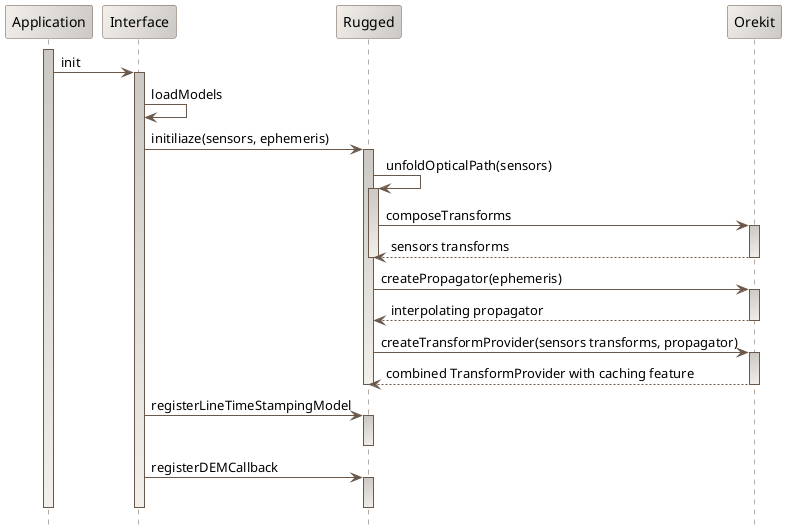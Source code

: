 ' Copyright 2013-2014 CS Systèmes d'Information
' Licensed to CS Systèmes d'Information (CS) under one or more
' contributor license agreements.  See the NOTICE file distributed with
' this work for additional information regarding copyright ownership.
' CS licenses this file to You under the Apache License, Version 2.0
' (the "License"); you may not use this file except in compliance with
' the License.  You may obtain a copy of the License at
'
'   http://www.apache.org/licenses/LICENSE-2.0
'
' Unless required by applicable law or agreed to in writing, software
' distributed under the License is distributed on an "AS IS" BASIS,
' WITHOUT WARRANTIES OR CONDITIONS OF ANY KIND, either express or implied.
' See the License for the specific language governing permissions and
' limitations under the License.

@startuml

  skinparam svek                                true
  skinparam NoteBackgroundColor                 #F3EFEB
  skinparam NoteBorderColor                     #691616
  skinparam NoteFontColor                       #691616
  skinparam SequenceActorBorderColor            #6A584B
  skinparam SequenceParticipantBackgroundColor  #F3EFEB/CCC9C5
  skinparam SequenceParticipantBorderColor      #6A584B
  skinparam SequenceLifeLineBackgroundColor     #CCC9C5/F3EFEB
  skinparam SequenceLifeLineBorderColor         #6A584B
  skinparam SequenceArrowColor                  #6A584B
  skinparam SequenceBorderColor                 #6A584B
  skinparam SequenceFontSize                    11

  hide footbox

  participant "Application" as A
  participant "Interface" as I
  participant "Rugged" as R
  participant "Orekit" as O

  activate A
    A -> I : init
    activate I
      I -> I : loadModels
      I -> R : initiliaze(sensors, ephemeris)
      activate R
        R -> R : unfoldOpticalPath(sensors)
        activate R
          R -> O : composeTransforms
          activate O
            O --> R : sensors transforms
          deactivate O
        deactivate R
       R -> O : createPropagator(ephemeris)
         activate O
           O --> R : interpolating propagator
          deactivate O
       R -> O : createTransformProvider(sensors transforms, propagator)
         activate O
           O --> R : combined TransformProvider with caching feature
         deactivate O
      deactivate R
      I -> R : registerLineTimeStampingModel
      activate R
      deactivate R
      I -> R : registerDEMCallback
      activate R
      deactivate R
    deactivate I
  deactivate A

@enduml
